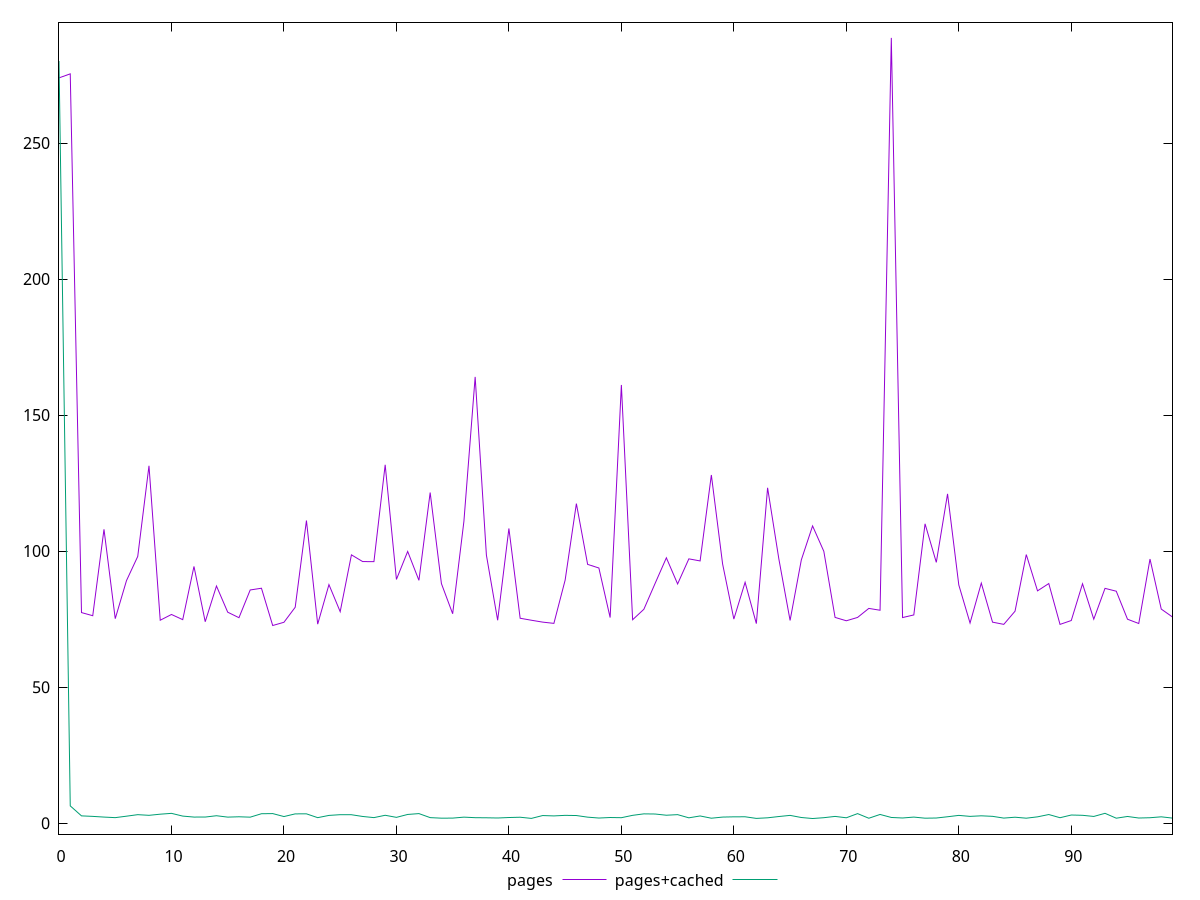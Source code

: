 reset

$pages <<EOF
0 273.983
1 275.456
2 77.407
3 76.255
4 108.01899999999999
5 75.16199999999999
6 89.158
7 98.047
8 131.36700000000002
9 74.592
10 76.711
11 74.80600000000001
12 94.372
13 74.04
14 87.171
15 77.54899999999999
16 75.52600000000001
17 85.719
18 86.35499999999999
19 72.651
20 73.841
21 79.358
22 111.248
23 73.157
24 87.687
25 77.736
26 98.626
27 96.155
28 96.134
29 131.727
30 89.59
31 99.87700000000001
32 89.26
33 121.52999999999999
34 88.066
35 76.972
36 110.945
37 164.05
38 98.529
39 74.584
40 108.327
41 75.32
42 74.591
43 73.902
44 73.439
45 89.344
46 117.467
47 95.122
48 93.795
49 75.57600000000001
50 161.093
51 74.773
52 78.616
53 88.13499999999999
54 97.54
55 87.934
56 97.158
57 96.391
58 127.993
59 95.279
60 75.019
61 88.548
62 73.351
63 123.27499999999999
64 97.143
65 74.507
66 96.776
67 109.262
68 99.92200000000001
69 75.63000000000001
70 74.395
71 75.62
72 78.941
73 78.262
74 288.66999999999996
75 75.575
76 76.54
77 110.039
78 95.861
79 121.046
80 87.565
81 73.566
82 88.236
83 73.886
84 73.07400000000001
85 77.908
86 98.73
87 85.391
88 88.077
89 73.064
90 74.48899999999999
91 87.995
92 74.977
93 86.312
94 85.259
95 74.966
96 73.389
97 97.09
98 78.69200000000001
99 75.78
EOF

$pagesCached <<EOF
0 280.19
1 6.339
2 2.67
3 2.4819999999999998
4 2.226
5 2.021
6 2.557
7 3.115
8 2.8699999999999997
9 3.29
10 3.5959999999999996
11 2.59
12 2.229
13 2.239
14 2.722
15 2.213
16 2.337
17 2.196
18 3.4559999999999995
19 3.5109999999999997
20 2.42
21 3.4039999999999995
22 3.414
23 2.015
24 2.8419999999999996
25 3.108
26 3.0900000000000003
27 2.452
28 2.029
29 2.89
30 2.124
31 3.193
32 3.5060000000000002
33 2.027
34 1.8249999999999997
35 1.849
36 2.2060000000000004
37 2.007
38 1.968
39 1.8889999999999998
40 2.0639999999999996
41 2.17
42 1.7420000000000002
43 2.7890000000000006
44 2.656
45 2.862
46 2.794
47 2.2
48 1.875
49 2.0669999999999997
50 2.001
51 2.867
52 3.4109999999999996
53 3.352
54 2.9079999999999995
55 3.125
56 1.9530000000000003
57 2.638
58 1.8120000000000003
59 2.2249999999999996
60 2.318
61 2.336
62 1.743
63 1.9589999999999999
64 2.4299999999999997
65 2.851
66 2.07
67 1.6969999999999998
68 2.001
69 2.4730000000000003
70 1.9690000000000003
71 3.502
72 1.799
73 3.19
74 2.085
75 1.892
76 2.2239999999999998
77 1.8200000000000003
78 1.882
79 2.3470000000000004
80 2.847
81 2.484
82 2.693
83 2.4979999999999998
84 1.856
85 2.176
86 1.8219999999999998
87 2.3129999999999997
88 3.165
89 1.9899999999999998
90 2.9859999999999998
91 2.88
92 2.46
93 3.61
94 1.8150000000000004
95 2.452
96 1.881
97 1.989
98 2.3209999999999997
99 1.8519999999999999
EOF

set key outside below
set xrange [0:99]
set yrange [-4.042459999999999:294.40945999999997]
set trange [-4.042459999999999:294.40945999999997]
set terminal svg size 640, 520 enhanced background rgb 'white'
set output "report_00026_2021-02-22T21:38:55.199Z/server-response-time/comparison/line/0_vs_1.svg"

plot $pages title "pages" with line, \
     $pagesCached title "pages+cached" with line

reset
